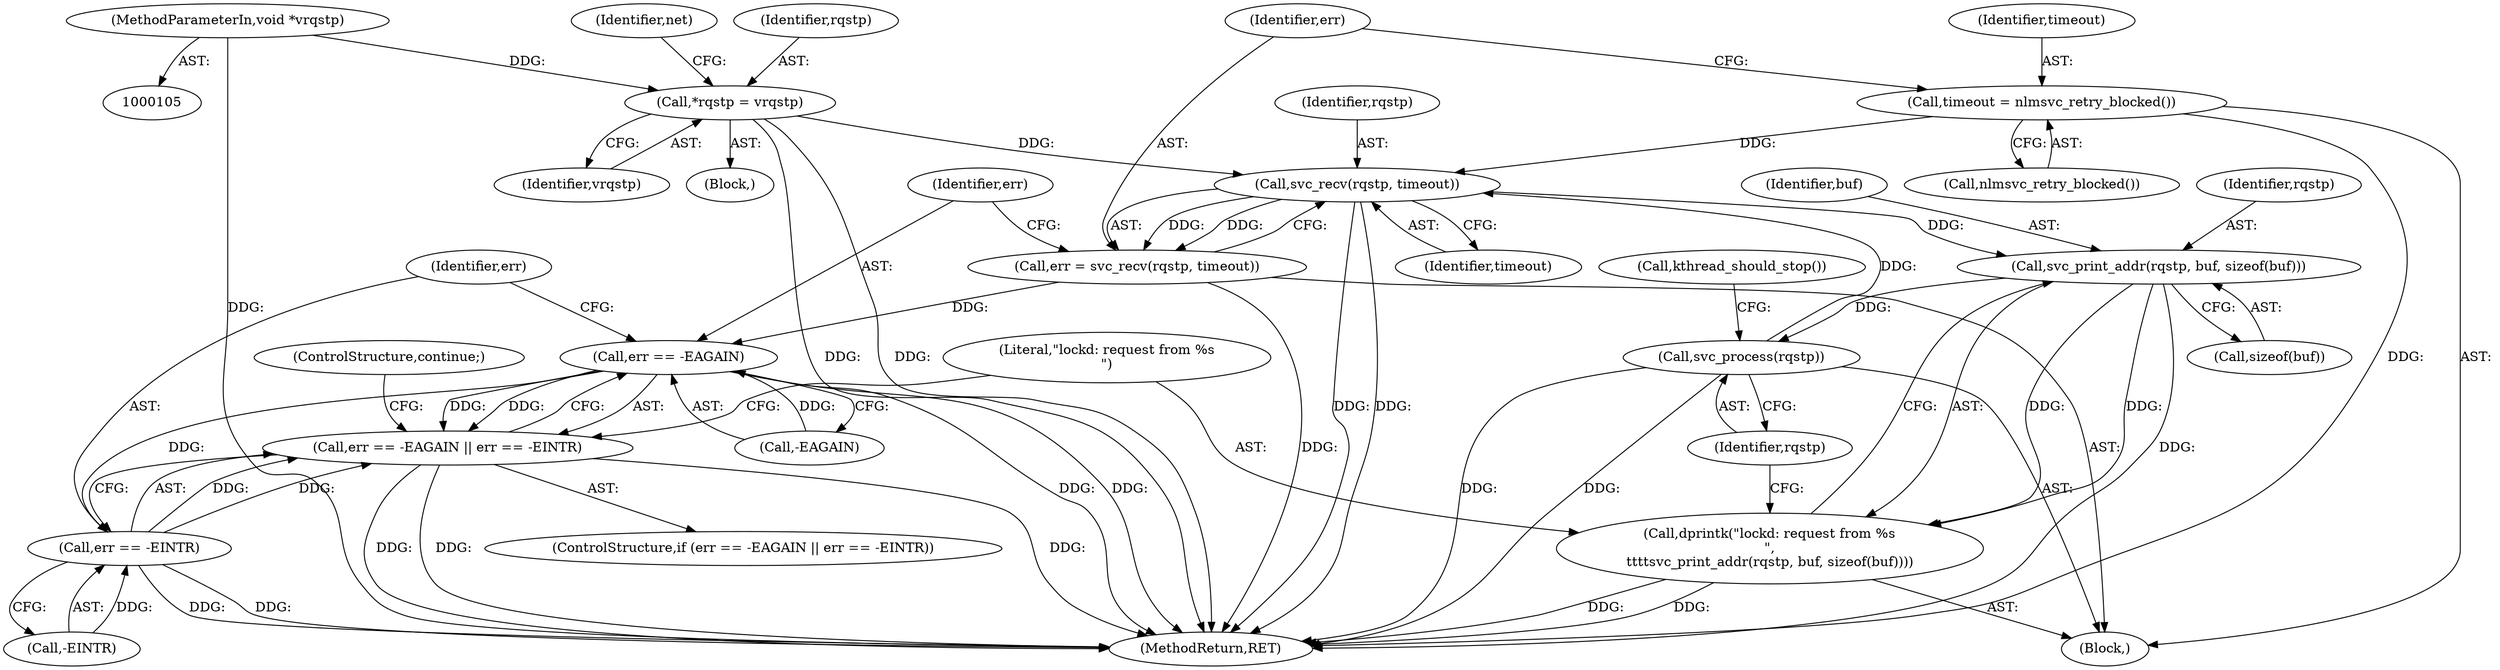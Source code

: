 digraph "0_linux_c70422f760c120480fee4de6c38804c72aa26bc1@API" {
"1000159" [label="(Call,svc_recv(rqstp, timeout))"];
"1000180" [label="(Call,svc_process(rqstp))"];
"1000175" [label="(Call,svc_print_addr(rqstp, buf, sizeof(buf)))"];
"1000159" [label="(Call,svc_recv(rqstp, timeout))"];
"1000113" [label="(Call,*rqstp = vrqstp)"];
"1000106" [label="(MethodParameterIn,void *vrqstp)"];
"1000154" [label="(Call,timeout = nlmsvc_retry_blocked())"];
"1000157" [label="(Call,err = svc_recv(rqstp, timeout))"];
"1000164" [label="(Call,err == -EAGAIN)"];
"1000163" [label="(Call,err == -EAGAIN || err == -EINTR)"];
"1000168" [label="(Call,err == -EINTR)"];
"1000173" [label="(Call,dprintk(\"lockd: request from %s\n\",\n\t\t\t\tsvc_print_addr(rqstp, buf, sizeof(buf))))"];
"1000160" [label="(Identifier,rqstp)"];
"1000157" [label="(Call,err = svc_recv(rqstp, timeout))"];
"1000107" [label="(Block,)"];
"1000172" [label="(ControlStructure,continue;)"];
"1000158" [label="(Identifier,err)"];
"1000114" [label="(Identifier,rqstp)"];
"1000113" [label="(Call,*rqstp = vrqstp)"];
"1000178" [label="(Call,sizeof(buf))"];
"1000177" [label="(Identifier,buf)"];
"1000106" [label="(MethodParameterIn,void *vrqstp)"];
"1000180" [label="(Call,svc_process(rqstp))"];
"1000115" [label="(Identifier,vrqstp)"];
"1000164" [label="(Call,err == -EAGAIN)"];
"1000168" [label="(Call,err == -EINTR)"];
"1000162" [label="(ControlStructure,if (err == -EAGAIN || err == -EINTR))"];
"1000169" [label="(Identifier,err)"];
"1000175" [label="(Call,svc_print_addr(rqstp, buf, sizeof(buf)))"];
"1000176" [label="(Identifier,rqstp)"];
"1000161" [label="(Identifier,timeout)"];
"1000135" [label="(Block,)"];
"1000118" [label="(Identifier,net)"];
"1000156" [label="(Call,nlmsvc_retry_blocked())"];
"1000200" [label="(MethodReturn,RET)"];
"1000174" [label="(Literal,\"lockd: request from %s\n\")"];
"1000181" [label="(Identifier,rqstp)"];
"1000159" [label="(Call,svc_recv(rqstp, timeout))"];
"1000163" [label="(Call,err == -EAGAIN || err == -EINTR)"];
"1000154" [label="(Call,timeout = nlmsvc_retry_blocked())"];
"1000155" [label="(Identifier,timeout)"];
"1000166" [label="(Call,-EAGAIN)"];
"1000165" [label="(Identifier,err)"];
"1000173" [label="(Call,dprintk(\"lockd: request from %s\n\",\n\t\t\t\tsvc_print_addr(rqstp, buf, sizeof(buf))))"];
"1000170" [label="(Call,-EINTR)"];
"1000134" [label="(Call,kthread_should_stop())"];
"1000159" -> "1000157"  [label="AST: "];
"1000159" -> "1000161"  [label="CFG: "];
"1000160" -> "1000159"  [label="AST: "];
"1000161" -> "1000159"  [label="AST: "];
"1000157" -> "1000159"  [label="CFG: "];
"1000159" -> "1000200"  [label="DDG: "];
"1000159" -> "1000200"  [label="DDG: "];
"1000159" -> "1000157"  [label="DDG: "];
"1000159" -> "1000157"  [label="DDG: "];
"1000180" -> "1000159"  [label="DDG: "];
"1000113" -> "1000159"  [label="DDG: "];
"1000154" -> "1000159"  [label="DDG: "];
"1000159" -> "1000175"  [label="DDG: "];
"1000180" -> "1000135"  [label="AST: "];
"1000180" -> "1000181"  [label="CFG: "];
"1000181" -> "1000180"  [label="AST: "];
"1000134" -> "1000180"  [label="CFG: "];
"1000180" -> "1000200"  [label="DDG: "];
"1000180" -> "1000200"  [label="DDG: "];
"1000175" -> "1000180"  [label="DDG: "];
"1000175" -> "1000173"  [label="AST: "];
"1000175" -> "1000178"  [label="CFG: "];
"1000176" -> "1000175"  [label="AST: "];
"1000177" -> "1000175"  [label="AST: "];
"1000178" -> "1000175"  [label="AST: "];
"1000173" -> "1000175"  [label="CFG: "];
"1000175" -> "1000200"  [label="DDG: "];
"1000175" -> "1000173"  [label="DDG: "];
"1000175" -> "1000173"  [label="DDG: "];
"1000113" -> "1000107"  [label="AST: "];
"1000113" -> "1000115"  [label="CFG: "];
"1000114" -> "1000113"  [label="AST: "];
"1000115" -> "1000113"  [label="AST: "];
"1000118" -> "1000113"  [label="CFG: "];
"1000113" -> "1000200"  [label="DDG: "];
"1000113" -> "1000200"  [label="DDG: "];
"1000106" -> "1000113"  [label="DDG: "];
"1000106" -> "1000105"  [label="AST: "];
"1000106" -> "1000200"  [label="DDG: "];
"1000154" -> "1000135"  [label="AST: "];
"1000154" -> "1000156"  [label="CFG: "];
"1000155" -> "1000154"  [label="AST: "];
"1000156" -> "1000154"  [label="AST: "];
"1000158" -> "1000154"  [label="CFG: "];
"1000154" -> "1000200"  [label="DDG: "];
"1000157" -> "1000135"  [label="AST: "];
"1000158" -> "1000157"  [label="AST: "];
"1000165" -> "1000157"  [label="CFG: "];
"1000157" -> "1000200"  [label="DDG: "];
"1000157" -> "1000164"  [label="DDG: "];
"1000164" -> "1000163"  [label="AST: "];
"1000164" -> "1000166"  [label="CFG: "];
"1000165" -> "1000164"  [label="AST: "];
"1000166" -> "1000164"  [label="AST: "];
"1000169" -> "1000164"  [label="CFG: "];
"1000163" -> "1000164"  [label="CFG: "];
"1000164" -> "1000200"  [label="DDG: "];
"1000164" -> "1000200"  [label="DDG: "];
"1000164" -> "1000163"  [label="DDG: "];
"1000164" -> "1000163"  [label="DDG: "];
"1000166" -> "1000164"  [label="DDG: "];
"1000164" -> "1000168"  [label="DDG: "];
"1000163" -> "1000162"  [label="AST: "];
"1000163" -> "1000168"  [label="CFG: "];
"1000168" -> "1000163"  [label="AST: "];
"1000172" -> "1000163"  [label="CFG: "];
"1000174" -> "1000163"  [label="CFG: "];
"1000163" -> "1000200"  [label="DDG: "];
"1000163" -> "1000200"  [label="DDG: "];
"1000163" -> "1000200"  [label="DDG: "];
"1000168" -> "1000163"  [label="DDG: "];
"1000168" -> "1000163"  [label="DDG: "];
"1000168" -> "1000170"  [label="CFG: "];
"1000169" -> "1000168"  [label="AST: "];
"1000170" -> "1000168"  [label="AST: "];
"1000168" -> "1000200"  [label="DDG: "];
"1000168" -> "1000200"  [label="DDG: "];
"1000170" -> "1000168"  [label="DDG: "];
"1000173" -> "1000135"  [label="AST: "];
"1000174" -> "1000173"  [label="AST: "];
"1000181" -> "1000173"  [label="CFG: "];
"1000173" -> "1000200"  [label="DDG: "];
"1000173" -> "1000200"  [label="DDG: "];
}

